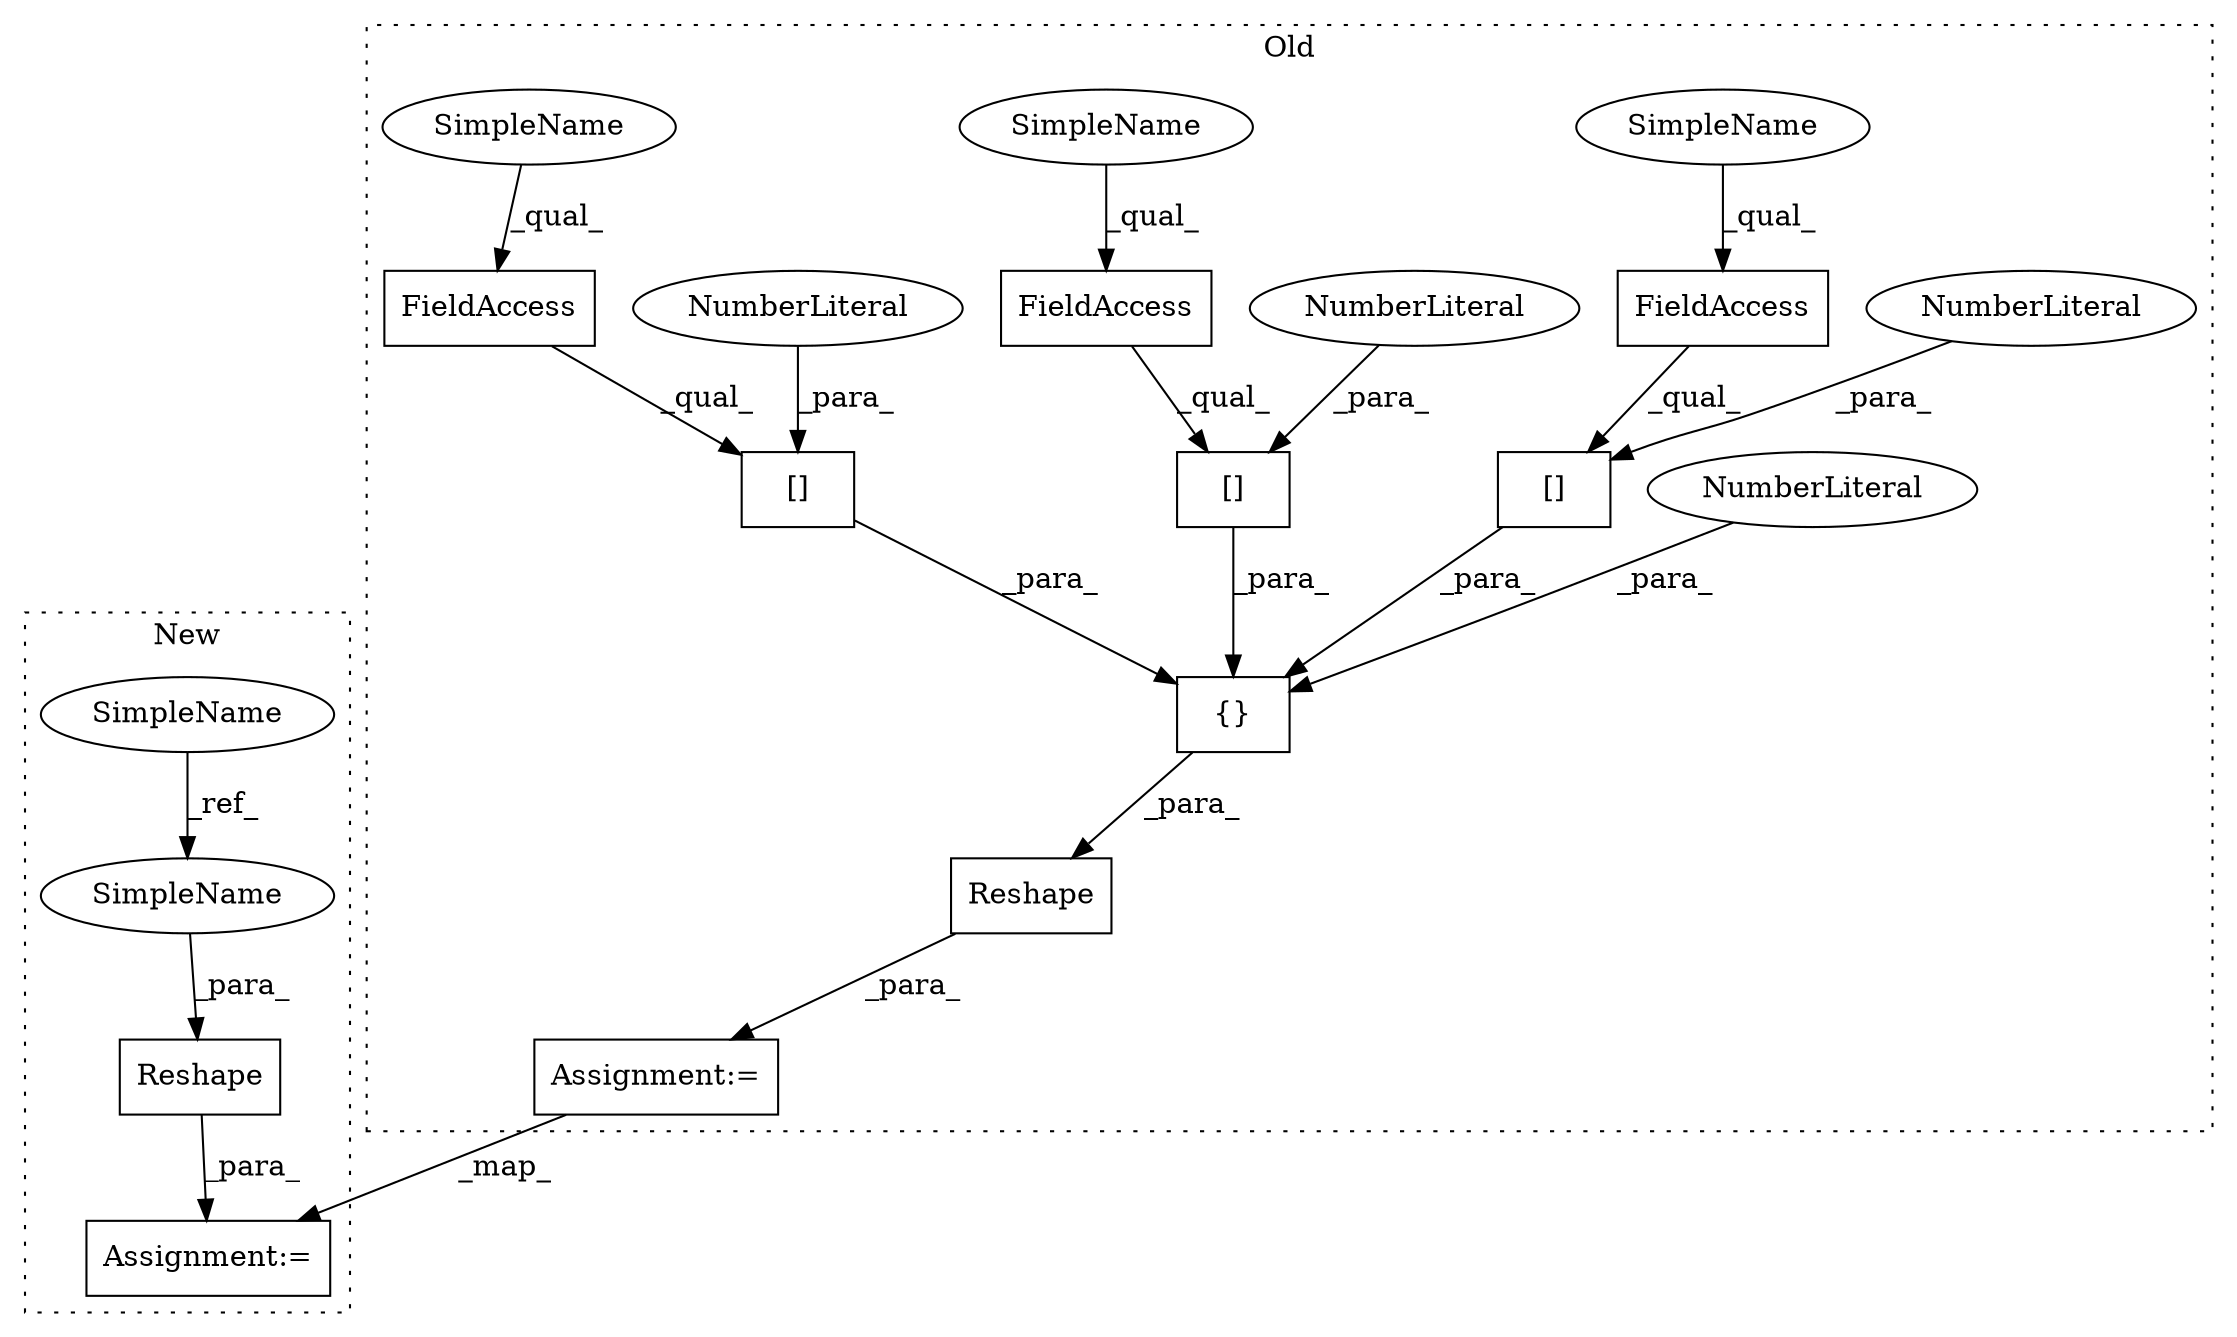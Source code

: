 digraph G {
subgraph cluster0 {
1 [label="[]" a="2" s="6085,6094" l="8,1" shape="box"];
3 [label="NumberLiteral" a="34" s="6093" l="1" shape="ellipse"];
4 [label="{}" a="4" s="6060,6095" l="1,1" shape="box"];
5 [label="[]" a="2" s="6072,6081" l="8,1" shape="box"];
6 [label="NumberLiteral" a="34" s="6080" l="1" shape="ellipse"];
7 [label="[]" a="2" s="6061,6070" l="8,1" shape="box"];
8 [label="NumberLiteral" a="34" s="6083" l="1" shape="ellipse"];
9 [label="NumberLiteral" a="34" s="6069" l="1" shape="ellipse"];
10 [label="Reshape" a="32" s="6019,6096" l="8,1" shape="box"];
11 [label="FieldAccess" a="22" s="6061" l="7" shape="box"];
13 [label="FieldAccess" a="22" s="6085" l="7" shape="box"];
14 [label="FieldAccess" a="22" s="6072" l="7" shape="box"];
16 [label="Assignment:=" a="7" s="6017" l="2" shape="box"];
18 [label="SimpleName" a="42" s="6072" l="1" shape="ellipse"];
19 [label="SimpleName" a="42" s="6061" l="1" shape="ellipse"];
20 [label="SimpleName" a="42" s="6085" l="1" shape="ellipse"];
label = "Old";
style="dotted";
}
subgraph cluster1 {
2 [label="Reshape" a="32" s="5829,5838" l="8,1" shape="box"];
12 [label="SimpleName" a="42" s="5730" l="1" shape="ellipse"];
15 [label="Assignment:=" a="7" s="5827" l="2" shape="box"];
17 [label="SimpleName" a="42" s="5837" l="1" shape="ellipse"];
label = "New";
style="dotted";
}
1 -> 4 [label="_para_"];
2 -> 15 [label="_para_"];
3 -> 1 [label="_para_"];
4 -> 10 [label="_para_"];
5 -> 4 [label="_para_"];
6 -> 5 [label="_para_"];
7 -> 4 [label="_para_"];
8 -> 4 [label="_para_"];
9 -> 7 [label="_para_"];
10 -> 16 [label="_para_"];
11 -> 7 [label="_qual_"];
12 -> 17 [label="_ref_"];
13 -> 1 [label="_qual_"];
14 -> 5 [label="_qual_"];
16 -> 15 [label="_map_"];
17 -> 2 [label="_para_"];
18 -> 14 [label="_qual_"];
19 -> 11 [label="_qual_"];
20 -> 13 [label="_qual_"];
}